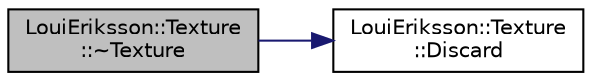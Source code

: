 digraph "LouiEriksson::Texture::~Texture"
{
 // LATEX_PDF_SIZE
  edge [fontname="Helvetica",fontsize="10",labelfontname="Helvetica",labelfontsize="10"];
  node [fontname="Helvetica",fontsize="10",shape=record];
  rankdir="LR";
  Node1 [label="LouiEriksson::Texture\l::~Texture",height=0.2,width=0.4,color="black", fillcolor="grey75", style="filled", fontcolor="black",tooltip=" "];
  Node1 -> Node2 [color="midnightblue",fontsize="10",style="solid",fontname="Helvetica"];
  Node2 [label="LouiEriksson::Texture\l::Discard",height=0.2,width=0.4,color="black", fillcolor="white", style="filled",URL="$class_loui_eriksson_1_1_texture.html#a249c8ec80375d2cf32303c58b0ad3dc5",tooltip="Discard the Texture."];
}
